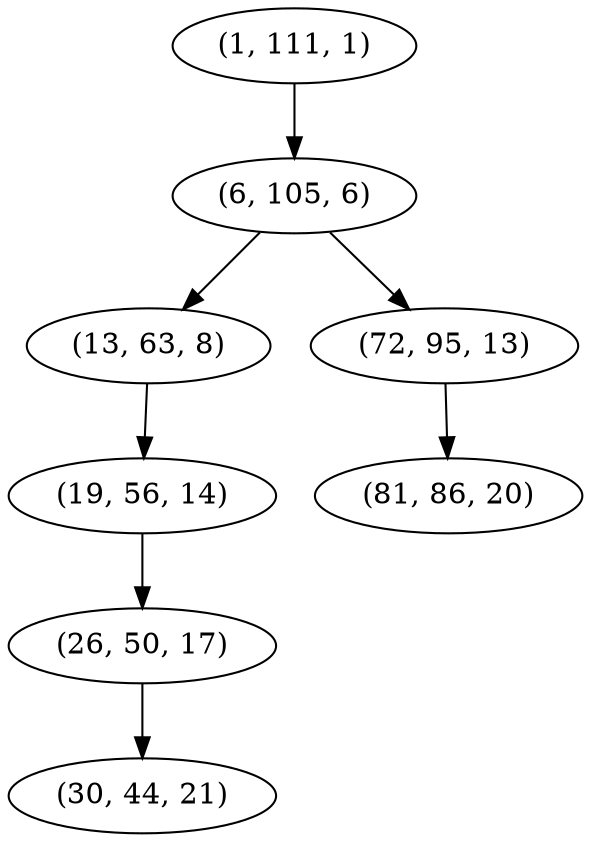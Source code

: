 digraph tree {
    "(1, 111, 1)";
    "(6, 105, 6)";
    "(13, 63, 8)";
    "(19, 56, 14)";
    "(26, 50, 17)";
    "(30, 44, 21)";
    "(72, 95, 13)";
    "(81, 86, 20)";
    "(1, 111, 1)" -> "(6, 105, 6)";
    "(6, 105, 6)" -> "(13, 63, 8)";
    "(6, 105, 6)" -> "(72, 95, 13)";
    "(13, 63, 8)" -> "(19, 56, 14)";
    "(19, 56, 14)" -> "(26, 50, 17)";
    "(26, 50, 17)" -> "(30, 44, 21)";
    "(72, 95, 13)" -> "(81, 86, 20)";
}
